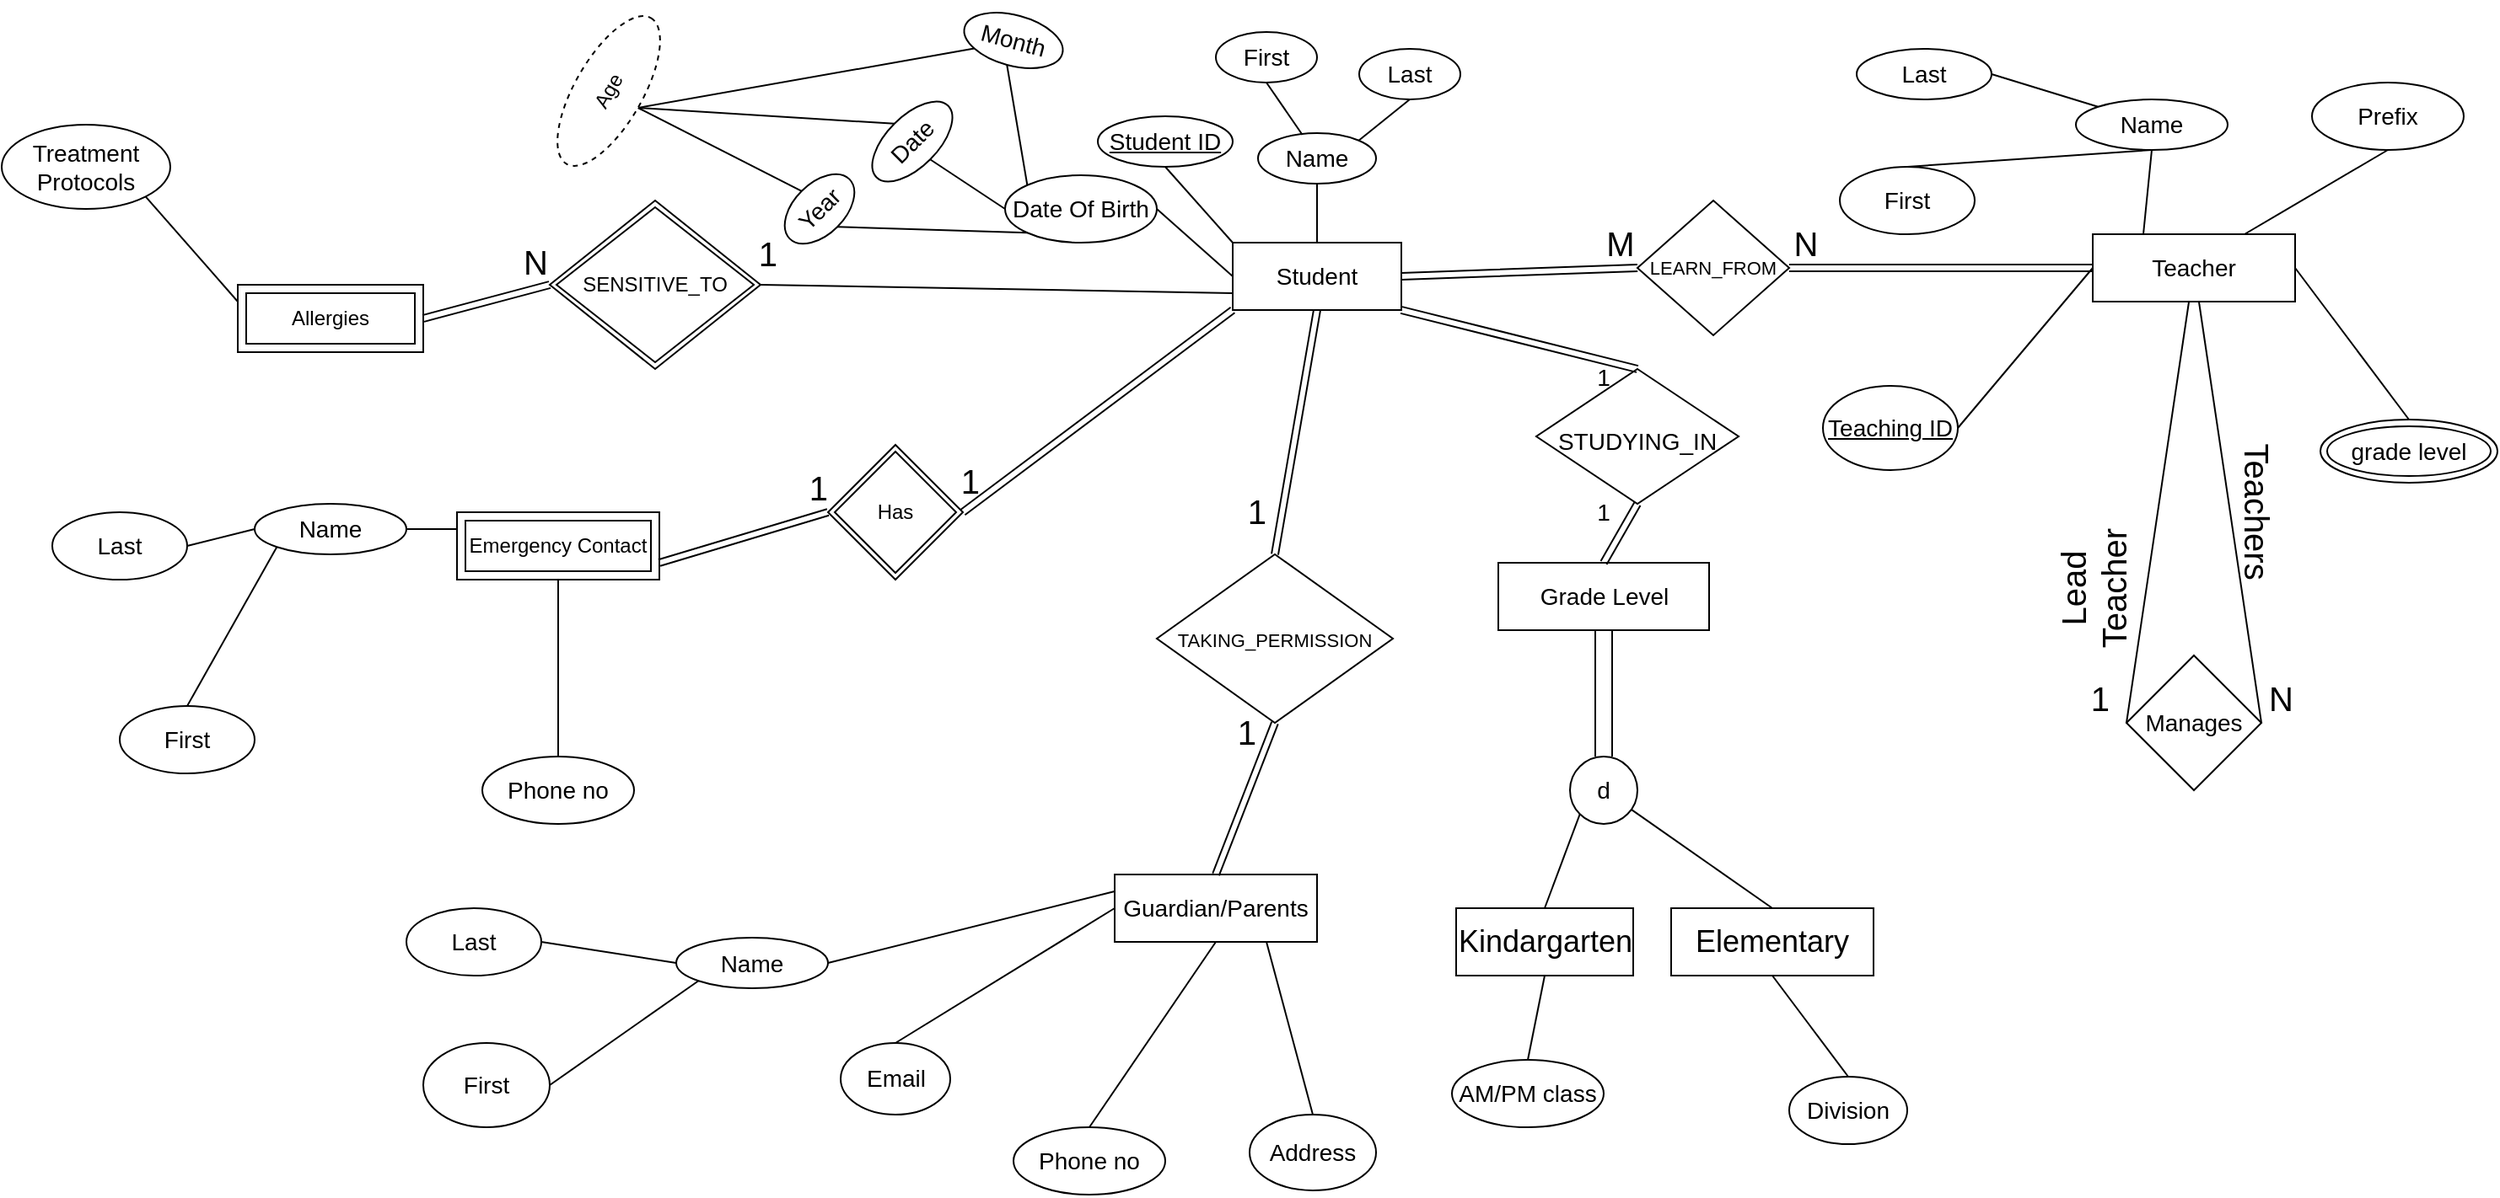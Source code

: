 <mxfile>
    <diagram id="sindNN_TvFN9ALz8qYsZ" name="Page-1">
        <mxGraphModel dx="1631" dy="2013" grid="1" gridSize="10" guides="1" tooltips="1" connect="1" arrows="1" fold="1" page="1" pageScale="1" pageWidth="850" pageHeight="1100" math="0" shadow="0">
            <root>
                <mxCell id="0"/>
                <mxCell id="1" parent="0"/>
                <mxCell id="245" value="Teacher" style="rounded=0;whiteSpace=wrap;html=1;fontSize=14;" parent="1" vertex="1">
                    <mxGeometry x="1370" y="130" width="120" height="40" as="geometry"/>
                </mxCell>
                <mxCell id="246" value="&lt;u&gt;Teaching ID&lt;/u&gt;" style="ellipse;whiteSpace=wrap;html=1;fontSize=14;" parent="1" vertex="1">
                    <mxGeometry x="1210" y="220" width="80" height="50" as="geometry"/>
                </mxCell>
                <mxCell id="247" value="" style="endArrow=none;html=1;fontSize=14;exitX=1;exitY=0.5;exitDx=0;exitDy=0;entryX=0;entryY=0.5;entryDx=0;entryDy=0;" parent="1" source="246" target="245" edge="1">
                    <mxGeometry width="50" height="50" relative="1" as="geometry">
                        <mxPoint x="1280" y="180" as="sourcePoint"/>
                        <mxPoint x="1330" y="130" as="targetPoint"/>
                    </mxGeometry>
                </mxCell>
                <mxCell id="248" value="grade level" style="ellipse;shape=doubleEllipse;whiteSpace=wrap;html=1;fontSize=14;" parent="1" vertex="1">
                    <mxGeometry x="1505" y="240" width="105" height="37.5" as="geometry"/>
                </mxCell>
                <mxCell id="249" value="" style="endArrow=none;html=1;fontSize=14;exitX=0.5;exitY=0;exitDx=0;exitDy=0;entryX=1;entryY=0.5;entryDx=0;entryDy=0;" parent="1" source="248" target="245" edge="1">
                    <mxGeometry width="50" height="50" relative="1" as="geometry">
                        <mxPoint x="1280" y="180" as="sourcePoint"/>
                        <mxPoint x="1330" y="130" as="targetPoint"/>
                        <Array as="points"/>
                    </mxGeometry>
                </mxCell>
                <mxCell id="250" value="" style="endArrow=none;html=1;fontSize=14;exitX=0.25;exitY=0;exitDx=0;exitDy=0;entryX=0.5;entryY=1;entryDx=0;entryDy=0;" parent="1" source="245" target="251" edge="1">
                    <mxGeometry width="50" height="50" relative="1" as="geometry">
                        <mxPoint x="1280" y="180" as="sourcePoint"/>
                        <mxPoint x="970" y="140" as="targetPoint"/>
                    </mxGeometry>
                </mxCell>
                <mxCell id="251" value="Name" style="ellipse;whiteSpace=wrap;html=1;fontSize=14;" parent="1" vertex="1">
                    <mxGeometry x="1360" y="50" width="90" height="30" as="geometry"/>
                </mxCell>
                <mxCell id="252" value="Last" style="ellipse;whiteSpace=wrap;html=1;fontSize=14;" parent="1" vertex="1">
                    <mxGeometry x="1230" y="20" width="80" height="30" as="geometry"/>
                </mxCell>
                <mxCell id="253" value="First" style="ellipse;whiteSpace=wrap;html=1;fontSize=14;" parent="1" vertex="1">
                    <mxGeometry x="1220" y="90" width="80" height="40" as="geometry"/>
                </mxCell>
                <mxCell id="254" value="" style="endArrow=none;html=1;fontSize=14;exitX=0;exitY=0;exitDx=0;exitDy=0;entryX=1;entryY=0.5;entryDx=0;entryDy=0;" parent="1" source="251" target="252" edge="1">
                    <mxGeometry width="50" height="50" relative="1" as="geometry">
                        <mxPoint x="1280" y="180" as="sourcePoint"/>
                        <mxPoint x="1330" y="130" as="targetPoint"/>
                    </mxGeometry>
                </mxCell>
                <mxCell id="255" value="Prefix" style="ellipse;whiteSpace=wrap;html=1;fontSize=14;" parent="1" vertex="1">
                    <mxGeometry x="1500" y="40" width="90" height="40" as="geometry"/>
                </mxCell>
                <mxCell id="256" value="" style="endArrow=none;html=1;fontSize=14;exitX=0.75;exitY=0;exitDx=0;exitDy=0;entryX=0.5;entryY=1;entryDx=0;entryDy=0;" parent="1" source="245" target="255" edge="1">
                    <mxGeometry width="50" height="50" relative="1" as="geometry">
                        <mxPoint x="1050" y="280" as="sourcePoint"/>
                        <mxPoint x="1100" y="230" as="targetPoint"/>
                    </mxGeometry>
                </mxCell>
                <mxCell id="257" value="Manages" style="rhombus;whiteSpace=wrap;html=1;fontSize=14;" parent="1" vertex="1">
                    <mxGeometry x="1390" y="380" width="80" height="80" as="geometry"/>
                </mxCell>
                <mxCell id="260" value="" style="endArrow=none;html=1;fontSize=11;exitX=0.5;exitY=0;exitDx=0;exitDy=0;entryX=0.5;entryY=1;entryDx=0;entryDy=0;" parent="1" source="253" target="251" edge="1">
                    <mxGeometry width="50" height="50" relative="1" as="geometry">
                        <mxPoint x="1150" y="330" as="sourcePoint"/>
                        <mxPoint x="1200" y="280" as="targetPoint"/>
                    </mxGeometry>
                </mxCell>
                <mxCell id="268" value="&lt;font style=&quot;font-size: 14px&quot;&gt;Student&lt;/font&gt;" style="rounded=0;whiteSpace=wrap;html=1;" parent="1" vertex="1">
                    <mxGeometry x="860" y="135" width="100" height="40" as="geometry"/>
                </mxCell>
                <mxCell id="269" value="&lt;u&gt;Student ID&lt;/u&gt;" style="ellipse;whiteSpace=wrap;html=1;fontSize=14;" parent="1" vertex="1">
                    <mxGeometry x="780" y="60" width="80" height="30" as="geometry"/>
                </mxCell>
                <mxCell id="270" value="" style="endArrow=none;html=1;fontSize=14;exitX=0.5;exitY=1;exitDx=0;exitDy=0;entryX=0;entryY=0;entryDx=0;entryDy=0;" parent="1" source="269" target="268" edge="1">
                    <mxGeometry width="50" height="50" relative="1" as="geometry">
                        <mxPoint x="970" y="300" as="sourcePoint"/>
                        <mxPoint x="1020" y="250" as="targetPoint"/>
                    </mxGeometry>
                </mxCell>
                <mxCell id="271" value="Name" style="ellipse;whiteSpace=wrap;html=1;fontSize=14;" parent="1" vertex="1">
                    <mxGeometry x="875" y="70" width="70" height="30" as="geometry"/>
                </mxCell>
                <mxCell id="272" value="" style="endArrow=none;html=1;fontSize=14;entryX=0.5;entryY=1;entryDx=0;entryDy=0;exitX=0.5;exitY=0;exitDx=0;exitDy=0;" parent="1" source="268" target="271" edge="1">
                    <mxGeometry width="50" height="50" relative="1" as="geometry">
                        <mxPoint x="970" y="300" as="sourcePoint"/>
                        <mxPoint x="1020" y="250" as="targetPoint"/>
                    </mxGeometry>
                </mxCell>
                <mxCell id="273" value="" style="endArrow=none;html=1;fontSize=14;entryX=0.376;entryY=0.033;entryDx=0;entryDy=0;entryPerimeter=0;exitX=0.5;exitY=1;exitDx=0;exitDy=0;" parent="1" source="274" target="271" edge="1">
                    <mxGeometry width="50" height="50" relative="1" as="geometry">
                        <mxPoint x="960" y="170" as="sourcePoint"/>
                        <mxPoint x="1020" y="250" as="targetPoint"/>
                    </mxGeometry>
                </mxCell>
                <mxCell id="274" value="First" style="ellipse;whiteSpace=wrap;html=1;fontSize=14;" parent="1" vertex="1">
                    <mxGeometry x="850" y="10" width="60" height="30" as="geometry"/>
                </mxCell>
                <mxCell id="275" value="Last" style="ellipse;whiteSpace=wrap;html=1;fontSize=14;" parent="1" vertex="1">
                    <mxGeometry x="935" y="20" width="60" height="30" as="geometry"/>
                </mxCell>
                <mxCell id="276" value="" style="endArrow=none;html=1;fontSize=14;entryX=0.5;entryY=1;entryDx=0;entryDy=0;exitX=1;exitY=0;exitDx=0;exitDy=0;" parent="1" source="271" target="275" edge="1">
                    <mxGeometry width="50" height="50" relative="1" as="geometry">
                        <mxPoint x="970" y="300" as="sourcePoint"/>
                        <mxPoint x="1020" y="250" as="targetPoint"/>
                    </mxGeometry>
                </mxCell>
                <mxCell id="277" value="Date Of Birth" style="ellipse;whiteSpace=wrap;html=1;fontSize=14;" parent="1" vertex="1">
                    <mxGeometry x="725" y="95" width="90" height="40" as="geometry"/>
                </mxCell>
                <mxCell id="278" value="" style="endArrow=none;html=1;fontSize=14;exitX=1;exitY=0.5;exitDx=0;exitDy=0;entryX=0;entryY=0.5;entryDx=0;entryDy=0;" parent="1" source="277" target="268" edge="1">
                    <mxGeometry width="50" height="50" relative="1" as="geometry">
                        <mxPoint x="970" y="300" as="sourcePoint"/>
                        <mxPoint x="1020" y="250" as="targetPoint"/>
                    </mxGeometry>
                </mxCell>
                <mxCell id="279" value="" style="endArrow=none;html=1;fontSize=14;exitX=0;exitY=0;exitDx=0;exitDy=0;entryX=0.5;entryY=1;entryDx=0;entryDy=0;" parent="1" source="277" target="280" edge="1">
                    <mxGeometry width="50" height="50" relative="1" as="geometry">
                        <mxPoint x="970" y="300" as="sourcePoint"/>
                        <mxPoint x="800" y="250" as="targetPoint"/>
                    </mxGeometry>
                </mxCell>
                <mxCell id="280" value="Month" style="ellipse;whiteSpace=wrap;html=1;fontSize=14;rotation=15;" parent="1" vertex="1">
                    <mxGeometry x="700" width="60" height="30" as="geometry"/>
                </mxCell>
                <mxCell id="281" value="Date" style="ellipse;whiteSpace=wrap;html=1;fontSize=14;rotation=-45;" parent="1" vertex="1">
                    <mxGeometry x="640" y="60" width="60" height="30" as="geometry"/>
                </mxCell>
                <mxCell id="282" value="" style="endArrow=none;html=1;fontSize=14;entryX=0;entryY=0.5;entryDx=0;entryDy=0;exitX=0.5;exitY=1;exitDx=0;exitDy=0;" parent="1" source="281" target="277" edge="1">
                    <mxGeometry width="50" height="50" relative="1" as="geometry">
                        <mxPoint x="700" y="50" as="sourcePoint"/>
                        <mxPoint x="1020" y="250" as="targetPoint"/>
                    </mxGeometry>
                </mxCell>
                <mxCell id="283" value="Year" style="ellipse;whiteSpace=wrap;html=1;fontSize=14;rotation=-45;" parent="1" vertex="1">
                    <mxGeometry x="590" y="100" width="50" height="30" as="geometry"/>
                </mxCell>
                <mxCell id="284" value="" style="endArrow=none;html=1;fontSize=14;exitX=0.5;exitY=1;exitDx=0;exitDy=0;entryX=0;entryY=1;entryDx=0;entryDy=0;" parent="1" source="283" target="277" edge="1">
                    <mxGeometry width="50" height="50" relative="1" as="geometry">
                        <mxPoint x="970" y="300" as="sourcePoint"/>
                        <mxPoint x="1020" y="250" as="targetPoint"/>
                    </mxGeometry>
                </mxCell>
                <mxCell id="285" value="Guardian/Parents" style="rounded=0;whiteSpace=wrap;html=1;fontSize=14;" parent="1" vertex="1">
                    <mxGeometry x="790" y="510" width="120" height="40" as="geometry"/>
                </mxCell>
                <mxCell id="286" value="Address" style="ellipse;whiteSpace=wrap;html=1;fontSize=14;" parent="1" vertex="1">
                    <mxGeometry x="870" y="652.5" width="75" height="45" as="geometry"/>
                </mxCell>
                <mxCell id="287" value="" style="endArrow=none;html=1;fontSize=14;exitX=0.75;exitY=1;exitDx=0;exitDy=0;entryX=0.5;entryY=0;entryDx=0;entryDy=0;" parent="1" source="285" target="286" edge="1">
                    <mxGeometry width="50" height="50" relative="1" as="geometry">
                        <mxPoint x="1100" y="430" as="sourcePoint"/>
                        <mxPoint x="1150" y="380" as="targetPoint"/>
                    </mxGeometry>
                </mxCell>
                <mxCell id="288" value="Email" style="ellipse;whiteSpace=wrap;html=1;fontSize=14;" parent="1" vertex="1">
                    <mxGeometry x="627.5" y="610" width="65" height="42.5" as="geometry"/>
                </mxCell>
                <mxCell id="289" value="" style="endArrow=none;html=1;fontSize=14;entryX=0;entryY=0.5;entryDx=0;entryDy=0;exitX=0.5;exitY=0;exitDx=0;exitDy=0;" parent="1" source="288" target="285" edge="1">
                    <mxGeometry width="50" height="50" relative="1" as="geometry">
                        <mxPoint x="770" y="510" as="sourcePoint"/>
                        <mxPoint x="1150" y="380" as="targetPoint"/>
                    </mxGeometry>
                </mxCell>
                <mxCell id="290" value="Phone no" style="ellipse;whiteSpace=wrap;html=1;fontSize=14;" parent="1" vertex="1">
                    <mxGeometry x="730" y="660" width="90" height="40" as="geometry"/>
                </mxCell>
                <mxCell id="291" value="" style="endArrow=none;html=1;fontSize=14;exitX=0.5;exitY=0;exitDx=0;exitDy=0;entryX=0.5;entryY=1;entryDx=0;entryDy=0;" parent="1" source="290" target="285" edge="1">
                    <mxGeometry width="50" height="50" relative="1" as="geometry">
                        <mxPoint x="1100" y="430" as="sourcePoint"/>
                        <mxPoint x="1150" y="380" as="targetPoint"/>
                    </mxGeometry>
                </mxCell>
                <mxCell id="292" value="" style="endArrow=none;html=1;fontSize=14;entryX=1;entryY=0.5;entryDx=0;entryDy=0;exitX=0;exitY=0.25;exitDx=0;exitDy=0;" parent="1" source="285" target="293" edge="1">
                    <mxGeometry width="50" height="50" relative="1" as="geometry">
                        <mxPoint x="940" y="410" as="sourcePoint"/>
                        <mxPoint x="790" y="390" as="targetPoint"/>
                    </mxGeometry>
                </mxCell>
                <mxCell id="293" value="Name" style="ellipse;whiteSpace=wrap;html=1;fontSize=14;" parent="1" vertex="1">
                    <mxGeometry x="530" y="547.5" width="90" height="30" as="geometry"/>
                </mxCell>
                <mxCell id="294" value="Last" style="ellipse;whiteSpace=wrap;html=1;fontSize=14;" parent="1" vertex="1">
                    <mxGeometry x="370" y="530" width="80" height="40" as="geometry"/>
                </mxCell>
                <mxCell id="295" value="First" style="ellipse;whiteSpace=wrap;html=1;fontSize=14;" parent="1" vertex="1">
                    <mxGeometry x="380" y="610" width="75" height="50" as="geometry"/>
                </mxCell>
                <mxCell id="296" value="" style="endArrow=none;html=1;fontSize=14;exitX=0;exitY=0.5;exitDx=0;exitDy=0;entryX=1;entryY=0.5;entryDx=0;entryDy=0;" parent="1" source="293" target="294" edge="1">
                    <mxGeometry width="50" height="50" relative="1" as="geometry">
                        <mxPoint x="1100" y="430" as="sourcePoint"/>
                        <mxPoint x="1150" y="380" as="targetPoint"/>
                    </mxGeometry>
                </mxCell>
                <mxCell id="297" value="" style="endArrow=none;html=1;fontSize=14;exitX=1;exitY=0.5;exitDx=0;exitDy=0;entryX=0;entryY=1;entryDx=0;entryDy=0;" parent="1" source="295" target="293" edge="1">
                    <mxGeometry width="50" height="50" relative="1" as="geometry">
                        <mxPoint x="1100" y="430" as="sourcePoint"/>
                        <mxPoint x="760" y="420" as="targetPoint"/>
                    </mxGeometry>
                </mxCell>
                <mxCell id="298" value="&lt;span style=&quot;font-size: 11px&quot;&gt;TAKING_PERMISSION&lt;/span&gt;" style="rhombus;whiteSpace=wrap;html=1;fontSize=14;" parent="1" vertex="1">
                    <mxGeometry x="815" y="320" width="140" height="100" as="geometry"/>
                </mxCell>
                <mxCell id="304" value="LEARN_FROM" style="rhombus;whiteSpace=wrap;html=1;fontSize=11;" parent="1" vertex="1">
                    <mxGeometry x="1100" y="110" width="90" height="80" as="geometry"/>
                </mxCell>
                <mxCell id="305" value="" style="shape=link;html=1;" parent="1" source="304" target="245" edge="1">
                    <mxGeometry width="50" height="50" relative="1" as="geometry">
                        <mxPoint x="740" y="340" as="sourcePoint"/>
                        <mxPoint x="790" y="290" as="targetPoint"/>
                    </mxGeometry>
                </mxCell>
                <mxCell id="313" value="Allergies" style="shape=ext;margin=3;double=1;whiteSpace=wrap;html=1;align=center;" parent="1" vertex="1">
                    <mxGeometry x="270" y="160" width="110" height="40" as="geometry"/>
                </mxCell>
                <mxCell id="316" value="Treatment Protocols" style="ellipse;whiteSpace=wrap;html=1;fontSize=14;" parent="1" vertex="1">
                    <mxGeometry x="130" y="65" width="100" height="50" as="geometry"/>
                </mxCell>
                <mxCell id="317" value="" style="endArrow=none;html=1;fontSize=14;exitX=1;exitY=1;exitDx=0;exitDy=0;entryX=0;entryY=0.25;entryDx=0;entryDy=0;" parent="1" source="316" target="313" edge="1">
                    <mxGeometry width="50" height="50" relative="1" as="geometry">
                        <mxPoint x="-240" y="160" as="sourcePoint"/>
                        <mxPoint x="250" y="140" as="targetPoint"/>
                    </mxGeometry>
                </mxCell>
                <mxCell id="318" value="SENSITIVE_TO" style="shape=rhombus;double=1;perimeter=rhombusPerimeter;whiteSpace=wrap;html=1;align=center;" parent="1" vertex="1">
                    <mxGeometry x="455" y="110" width="125" height="100" as="geometry"/>
                </mxCell>
                <mxCell id="321" value="Emergency Contact" style="shape=ext;margin=3;double=1;whiteSpace=wrap;html=1;align=center;" parent="1" vertex="1">
                    <mxGeometry x="400" y="295" width="120" height="40" as="geometry"/>
                </mxCell>
                <mxCell id="322" value="Phone no" style="ellipse;whiteSpace=wrap;html=1;fontSize=14;" parent="1" vertex="1">
                    <mxGeometry x="415" y="440" width="90" height="40" as="geometry"/>
                </mxCell>
                <mxCell id="323" value="" style="endArrow=none;html=1;fontSize=14;exitX=0.5;exitY=0;exitDx=0;exitDy=0;entryX=0.5;entryY=1;entryDx=0;entryDy=0;" parent="1" source="322" target="321" edge="1">
                    <mxGeometry width="50" height="50" relative="1" as="geometry">
                        <mxPoint x="345" y="460" as="sourcePoint"/>
                        <mxPoint x="440" y="280" as="targetPoint"/>
                    </mxGeometry>
                </mxCell>
                <mxCell id="324" value="" style="endArrow=none;html=1;fontSize=14;exitX=0;exitY=0.25;exitDx=0;exitDy=0;entryX=1;entryY=0.5;entryDx=0;entryDy=0;" parent="1" source="321" target="325" edge="1">
                    <mxGeometry width="50" height="50" relative="1" as="geometry">
                        <mxPoint x="345" y="460" as="sourcePoint"/>
                        <mxPoint x="310" y="350" as="targetPoint"/>
                    </mxGeometry>
                </mxCell>
                <mxCell id="325" value="Name" style="ellipse;whiteSpace=wrap;html=1;fontSize=14;" parent="1" vertex="1">
                    <mxGeometry x="280" y="290" width="90" height="30" as="geometry"/>
                </mxCell>
                <mxCell id="326" value="Last" style="ellipse;whiteSpace=wrap;html=1;fontSize=14;" parent="1" vertex="1">
                    <mxGeometry x="160" y="295" width="80" height="40" as="geometry"/>
                </mxCell>
                <mxCell id="327" value="First" style="ellipse;whiteSpace=wrap;html=1;fontSize=14;" parent="1" vertex="1">
                    <mxGeometry x="200" y="410" width="80" height="40" as="geometry"/>
                </mxCell>
                <mxCell id="328" value="" style="endArrow=none;html=1;fontSize=14;exitX=0;exitY=0.5;exitDx=0;exitDy=0;entryX=1;entryY=0.5;entryDx=0;entryDy=0;" parent="1" source="325" target="326" edge="1">
                    <mxGeometry width="50" height="50" relative="1" as="geometry">
                        <mxPoint x="345" y="460" as="sourcePoint"/>
                        <mxPoint x="395" y="410" as="targetPoint"/>
                    </mxGeometry>
                </mxCell>
                <mxCell id="329" value="" style="endArrow=none;html=1;fontSize=14;entryX=0;entryY=1;entryDx=0;entryDy=0;exitX=0.5;exitY=0;exitDx=0;exitDy=0;" parent="1" source="327" target="325" edge="1">
                    <mxGeometry width="50" height="50" relative="1" as="geometry">
                        <mxPoint x="230" y="380" as="sourcePoint"/>
                        <mxPoint x="395" y="410" as="targetPoint"/>
                    </mxGeometry>
                </mxCell>
                <mxCell id="339" value="Has" style="shape=rhombus;double=1;perimeter=rhombusPerimeter;whiteSpace=wrap;html=1;align=center;" parent="1" vertex="1">
                    <mxGeometry x="620" y="255" width="80" height="80" as="geometry"/>
                </mxCell>
                <mxCell id="345" value="" style="endArrow=none;html=1;fontSize=14;exitX=0.5;exitY=0;exitDx=0;exitDy=0;entryX=0;entryY=1;entryDx=0;entryDy=0;" parent="1" source="346" target="408" edge="1">
                    <mxGeometry width="50" height="50" relative="1" as="geometry">
                        <mxPoint x="1250" y="810" as="sourcePoint"/>
                        <mxPoint x="1060" y="420" as="targetPoint"/>
                    </mxGeometry>
                </mxCell>
                <mxCell id="346" value="Kindargarten" style="rounded=0;whiteSpace=wrap;html=1;fontSize=18;" parent="1" vertex="1">
                    <mxGeometry x="992.5" y="530" width="105" height="40" as="geometry"/>
                </mxCell>
                <mxCell id="347" value="Elementary" style="rounded=0;whiteSpace=wrap;html=1;fontSize=18;" parent="1" vertex="1">
                    <mxGeometry x="1120" y="530" width="120" height="40" as="geometry"/>
                </mxCell>
                <mxCell id="349" value="AM/PM class" style="ellipse;whiteSpace=wrap;html=1;fontSize=14;" parent="1" vertex="1">
                    <mxGeometry x="990" y="620" width="90" height="40" as="geometry"/>
                </mxCell>
                <mxCell id="350" value="" style="endArrow=none;html=1;fontSize=14;exitX=0.5;exitY=0;exitDx=0;exitDy=0;entryX=0.5;entryY=1;entryDx=0;entryDy=0;" parent="1" source="349" target="346" edge="1">
                    <mxGeometry width="50" height="50" relative="1" as="geometry">
                        <mxPoint x="1145" y="880" as="sourcePoint"/>
                        <mxPoint x="1195" y="830" as="targetPoint"/>
                    </mxGeometry>
                </mxCell>
                <mxCell id="351" value="Division" style="ellipse;whiteSpace=wrap;html=1;fontSize=14;" parent="1" vertex="1">
                    <mxGeometry x="1190" y="630" width="70" height="40" as="geometry"/>
                </mxCell>
                <mxCell id="352" value="" style="endArrow=none;html=1;fontSize=14;entryX=0.5;entryY=1;entryDx=0;entryDy=0;exitX=0.5;exitY=0;exitDx=0;exitDy=0;" parent="1" source="351" target="347" edge="1">
                    <mxGeometry width="50" height="50" relative="1" as="geometry">
                        <mxPoint x="1140" y="850" as="sourcePoint"/>
                        <mxPoint x="1190" y="800" as="targetPoint"/>
                    </mxGeometry>
                </mxCell>
                <mxCell id="367" value="" style="shape=link;html=1;rounded=0;exitX=0.5;exitY=1;exitDx=0;exitDy=0;entryX=0.5;entryY=0;entryDx=0;entryDy=0;" parent="1" source="268" target="298" edge="1">
                    <mxGeometry relative="1" as="geometry">
                        <mxPoint x="730" y="450" as="sourcePoint"/>
                        <mxPoint x="890" y="450" as="targetPoint"/>
                    </mxGeometry>
                </mxCell>
                <mxCell id="368" value="1" style="resizable=0;html=1;align=right;verticalAlign=bottom;fontSize=20;" parent="367" connectable="0" vertex="1">
                    <mxGeometry x="1" relative="1" as="geometry">
                        <mxPoint x="-5" y="-11" as="offset"/>
                    </mxGeometry>
                </mxCell>
                <mxCell id="369" value="" style="shape=link;html=1;rounded=0;fontSize=20;entryX=0.5;entryY=1;entryDx=0;entryDy=0;exitX=0.5;exitY=0;exitDx=0;exitDy=0;" parent="1" source="285" target="298" edge="1">
                    <mxGeometry relative="1" as="geometry">
                        <mxPoint x="730" y="450" as="sourcePoint"/>
                        <mxPoint x="890" y="450" as="targetPoint"/>
                    </mxGeometry>
                </mxCell>
                <mxCell id="370" value="1" style="resizable=0;html=1;align=right;verticalAlign=bottom;fontSize=20;" parent="369" connectable="0" vertex="1">
                    <mxGeometry x="1" relative="1" as="geometry">
                        <mxPoint x="-10" y="19" as="offset"/>
                    </mxGeometry>
                </mxCell>
                <mxCell id="371" value="" style="shape=link;html=1;rounded=0;fontSize=20;entryX=1;entryY=0.5;entryDx=0;entryDy=0;exitX=0;exitY=1;exitDx=0;exitDy=0;" parent="1" source="268" target="339" edge="1">
                    <mxGeometry relative="1" as="geometry">
                        <mxPoint x="680" y="210" as="sourcePoint"/>
                        <mxPoint x="840" y="210" as="targetPoint"/>
                    </mxGeometry>
                </mxCell>
                <mxCell id="372" value="1" style="resizable=0;html=1;align=right;verticalAlign=bottom;fontSize=20;" parent="371" connectable="0" vertex="1">
                    <mxGeometry x="1" relative="1" as="geometry">
                        <mxPoint x="10" y="-5" as="offset"/>
                    </mxGeometry>
                </mxCell>
                <mxCell id="373" value="" style="shape=link;html=1;rounded=0;fontSize=20;exitX=1;exitY=0.75;exitDx=0;exitDy=0;entryX=0;entryY=0.5;entryDx=0;entryDy=0;" parent="1" source="321" target="339" edge="1">
                    <mxGeometry relative="1" as="geometry">
                        <mxPoint x="730" y="330" as="sourcePoint"/>
                        <mxPoint x="620" y="290" as="targetPoint"/>
                    </mxGeometry>
                </mxCell>
                <mxCell id="374" value="1" style="resizable=0;html=1;align=right;verticalAlign=bottom;fontSize=20;" parent="373" connectable="0" vertex="1">
                    <mxGeometry x="1" relative="1" as="geometry"/>
                </mxCell>
                <mxCell id="377" value="" style="endArrow=none;html=1;rounded=0;fontSize=20;entryX=1;entryY=0.5;entryDx=0;entryDy=0;exitX=0;exitY=0.75;exitDx=0;exitDy=0;" parent="1" source="268" target="318" edge="1">
                    <mxGeometry relative="1" as="geometry">
                        <mxPoint x="730" y="210" as="sourcePoint"/>
                        <mxPoint x="890" y="210" as="targetPoint"/>
                    </mxGeometry>
                </mxCell>
                <mxCell id="378" value="1" style="resizable=0;html=1;align=right;verticalAlign=bottom;fontSize=20;" parent="377" connectable="0" vertex="1">
                    <mxGeometry x="1" relative="1" as="geometry">
                        <mxPoint x="10" y="-5" as="offset"/>
                    </mxGeometry>
                </mxCell>
                <mxCell id="379" value="" style="shape=link;html=1;rounded=0;fontSize=20;exitX=1;exitY=0.5;exitDx=0;exitDy=0;entryX=0;entryY=0.5;entryDx=0;entryDy=0;" parent="1" source="313" target="318" edge="1">
                    <mxGeometry relative="1" as="geometry">
                        <mxPoint x="730" y="210" as="sourcePoint"/>
                        <mxPoint x="890" y="210" as="targetPoint"/>
                    </mxGeometry>
                </mxCell>
                <mxCell id="380" value="N" style="resizable=0;html=1;align=right;verticalAlign=bottom;fontSize=20;" parent="379" connectable="0" vertex="1">
                    <mxGeometry x="1" relative="1" as="geometry"/>
                </mxCell>
                <mxCell id="381" value="" style="endArrow=none;html=1;entryX=0;entryY=0.5;entryDx=0;entryDy=0;" parent="1" source="245" target="257" edge="1">
                    <mxGeometry relative="1" as="geometry">
                        <mxPoint x="770" y="460" as="sourcePoint"/>
                        <mxPoint x="1430" y="360" as="targetPoint"/>
                    </mxGeometry>
                </mxCell>
                <mxCell id="382" value="1" style="resizable=0;html=1;align=right;verticalAlign=bottom;fontSize=20;" parent="381" connectable="0" vertex="1">
                    <mxGeometry x="1" relative="1" as="geometry">
                        <mxPoint x="-10" as="offset"/>
                    </mxGeometry>
                </mxCell>
                <mxCell id="384" value="" style="endArrow=none;html=1;entryX=1;entryY=0.5;entryDx=0;entryDy=0;" parent="1" source="245" target="257" edge="1">
                    <mxGeometry relative="1" as="geometry">
                        <mxPoint x="1500" y="530" as="sourcePoint"/>
                        <mxPoint x="1510" y="530" as="targetPoint"/>
                    </mxGeometry>
                </mxCell>
                <mxCell id="385" value="N" style="resizable=0;html=1;align=right;verticalAlign=bottom;fontSize=20;" parent="384" connectable="0" vertex="1">
                    <mxGeometry x="1" relative="1" as="geometry">
                        <mxPoint x="20" as="offset"/>
                    </mxGeometry>
                </mxCell>
                <mxCell id="386" value="Lead Teacher" style="text;html=1;strokeColor=none;fillColor=none;align=center;verticalAlign=middle;whiteSpace=wrap;rounded=0;fontSize=20;rotation=-90;" parent="1" vertex="1">
                    <mxGeometry x="1330" y="325" width="80" height="30" as="geometry"/>
                </mxCell>
                <mxCell id="387" value="Teachers" style="text;html=1;strokeColor=none;fillColor=none;align=center;verticalAlign=middle;whiteSpace=wrap;rounded=0;fontSize=20;rotation=90;" parent="1" vertex="1">
                    <mxGeometry x="1446.46" y="240.0" width="43.54" height="110" as="geometry"/>
                </mxCell>
                <mxCell id="391" value="" style="shape=link;html=1;rounded=0;fontSize=20;entryX=0;entryY=0.5;entryDx=0;entryDy=0;exitX=1;exitY=0.5;exitDx=0;exitDy=0;" parent="1" source="268" target="304" edge="1">
                    <mxGeometry relative="1" as="geometry">
                        <mxPoint x="820" y="260" as="sourcePoint"/>
                        <mxPoint x="980" y="260" as="targetPoint"/>
                    </mxGeometry>
                </mxCell>
                <mxCell id="397" value="M" style="text;html=1;strokeColor=none;fillColor=none;align=center;verticalAlign=middle;whiteSpace=wrap;rounded=0;fontSize=20;" parent="1" vertex="1">
                    <mxGeometry x="1060" y="120" width="60" height="30" as="geometry"/>
                </mxCell>
                <mxCell id="398" value="N" style="text;html=1;strokeColor=none;fillColor=none;align=center;verticalAlign=middle;whiteSpace=wrap;rounded=0;fontSize=20;" parent="1" vertex="1">
                    <mxGeometry x="1170" y="120" width="60" height="30" as="geometry"/>
                </mxCell>
                <mxCell id="403" value="&lt;font style=&quot;font-size: 14px&quot;&gt;STUDYING_IN&lt;/font&gt;" style="rhombus;whiteSpace=wrap;html=1;fontSize=20;" parent="1" vertex="1">
                    <mxGeometry x="1040" y="210" width="120" height="80" as="geometry"/>
                </mxCell>
                <mxCell id="404" value="Grade Level" style="rounded=0;whiteSpace=wrap;html=1;fontSize=14;" parent="1" vertex="1">
                    <mxGeometry x="1017.5" y="325" width="125" height="40" as="geometry"/>
                </mxCell>
                <mxCell id="407" value="" style="endArrow=none;html=1;fontSize=14;exitX=0.5;exitY=0;exitDx=0;exitDy=0;" parent="1" source="347" target="408" edge="1">
                    <mxGeometry width="50" height="50" relative="1" as="geometry">
                        <mxPoint x="1040" y="290" as="sourcePoint"/>
                        <mxPoint x="1110" y="420" as="targetPoint"/>
                    </mxGeometry>
                </mxCell>
                <mxCell id="408" value="d" style="ellipse;whiteSpace=wrap;html=1;aspect=fixed;fontSize=14;" parent="1" vertex="1">
                    <mxGeometry x="1060" y="440" width="40" height="40" as="geometry"/>
                </mxCell>
                <mxCell id="410" value="" style="shape=link;html=1;fontSize=14;width=10;entryX=0.5;entryY=1;entryDx=0;entryDy=0;exitX=0.5;exitY=0;exitDx=0;exitDy=0;" parent="1" source="408" target="404" edge="1">
                    <mxGeometry width="100" relative="1" as="geometry">
                        <mxPoint x="920" y="370" as="sourcePoint"/>
                        <mxPoint x="1020" y="370" as="targetPoint"/>
                    </mxGeometry>
                </mxCell>
                <mxCell id="412" value="" style="shape=link;html=1;fontSize=14;entryX=0.5;entryY=1;entryDx=0;entryDy=0;exitX=0.5;exitY=0;exitDx=0;exitDy=0;" parent="1" source="404" target="403" edge="1">
                    <mxGeometry width="100" relative="1" as="geometry">
                        <mxPoint x="1120" y="400" as="sourcePoint"/>
                        <mxPoint x="1220" y="400" as="targetPoint"/>
                    </mxGeometry>
                </mxCell>
                <mxCell id="413" value="" style="shape=link;html=1;fontSize=14;exitX=1;exitY=1;exitDx=0;exitDy=0;entryX=0.5;entryY=0;entryDx=0;entryDy=0;" parent="1" source="268" target="403" edge="1">
                    <mxGeometry width="100" relative="1" as="geometry">
                        <mxPoint x="1120" y="190" as="sourcePoint"/>
                        <mxPoint x="1220" y="190" as="targetPoint"/>
                    </mxGeometry>
                </mxCell>
                <mxCell id="414" value="1" style="text;html=1;strokeColor=none;fillColor=none;align=center;verticalAlign=middle;whiteSpace=wrap;rounded=0;fontSize=14;" parent="1" vertex="1">
                    <mxGeometry x="1050" y="200" width="60" height="30" as="geometry"/>
                </mxCell>
                <mxCell id="416" value="1" style="text;html=1;strokeColor=none;fillColor=none;align=center;verticalAlign=middle;whiteSpace=wrap;rounded=0;fontSize=14;" parent="1" vertex="1">
                    <mxGeometry x="1060" y="285" width="40" height="20" as="geometry"/>
                </mxCell>
                <mxCell id="421" value="" style="endArrow=none;html=1;exitX=0.5;exitY=0;exitDx=0;exitDy=0;entryX=0.5;entryY=1;entryDx=0;entryDy=0;" edge="1" parent="1" source="283" target="424">
                    <mxGeometry width="50" height="50" relative="1" as="geometry">
                        <mxPoint x="800" y="120" as="sourcePoint"/>
                        <mxPoint x="540" y="60" as="targetPoint"/>
                    </mxGeometry>
                </mxCell>
                <mxCell id="422" value="" style="endArrow=none;html=1;entryX=0.5;entryY=0;entryDx=0;entryDy=0;exitX=0.5;exitY=1;exitDx=0;exitDy=0;" edge="1" parent="1" source="424" target="281">
                    <mxGeometry width="50" height="50" relative="1" as="geometry">
                        <mxPoint x="540" y="60" as="sourcePoint"/>
                        <mxPoint x="850" y="70" as="targetPoint"/>
                    </mxGeometry>
                </mxCell>
                <mxCell id="423" value="" style="endArrow=none;html=1;entryX=0;entryY=1;entryDx=0;entryDy=0;exitX=0.5;exitY=1;exitDx=0;exitDy=0;" edge="1" parent="1" source="424" target="280">
                    <mxGeometry width="50" height="50" relative="1" as="geometry">
                        <mxPoint x="540" y="60" as="sourcePoint"/>
                        <mxPoint x="850" y="70" as="targetPoint"/>
                    </mxGeometry>
                </mxCell>
                <mxCell id="424" value="Age" style="ellipse;whiteSpace=wrap;html=1;align=center;dashed=1;rotation=-60;" vertex="1" parent="1">
                    <mxGeometry x="440" y="25" width="100" height="40" as="geometry"/>
                </mxCell>
            </root>
        </mxGraphModel>
    </diagram>
</mxfile>
